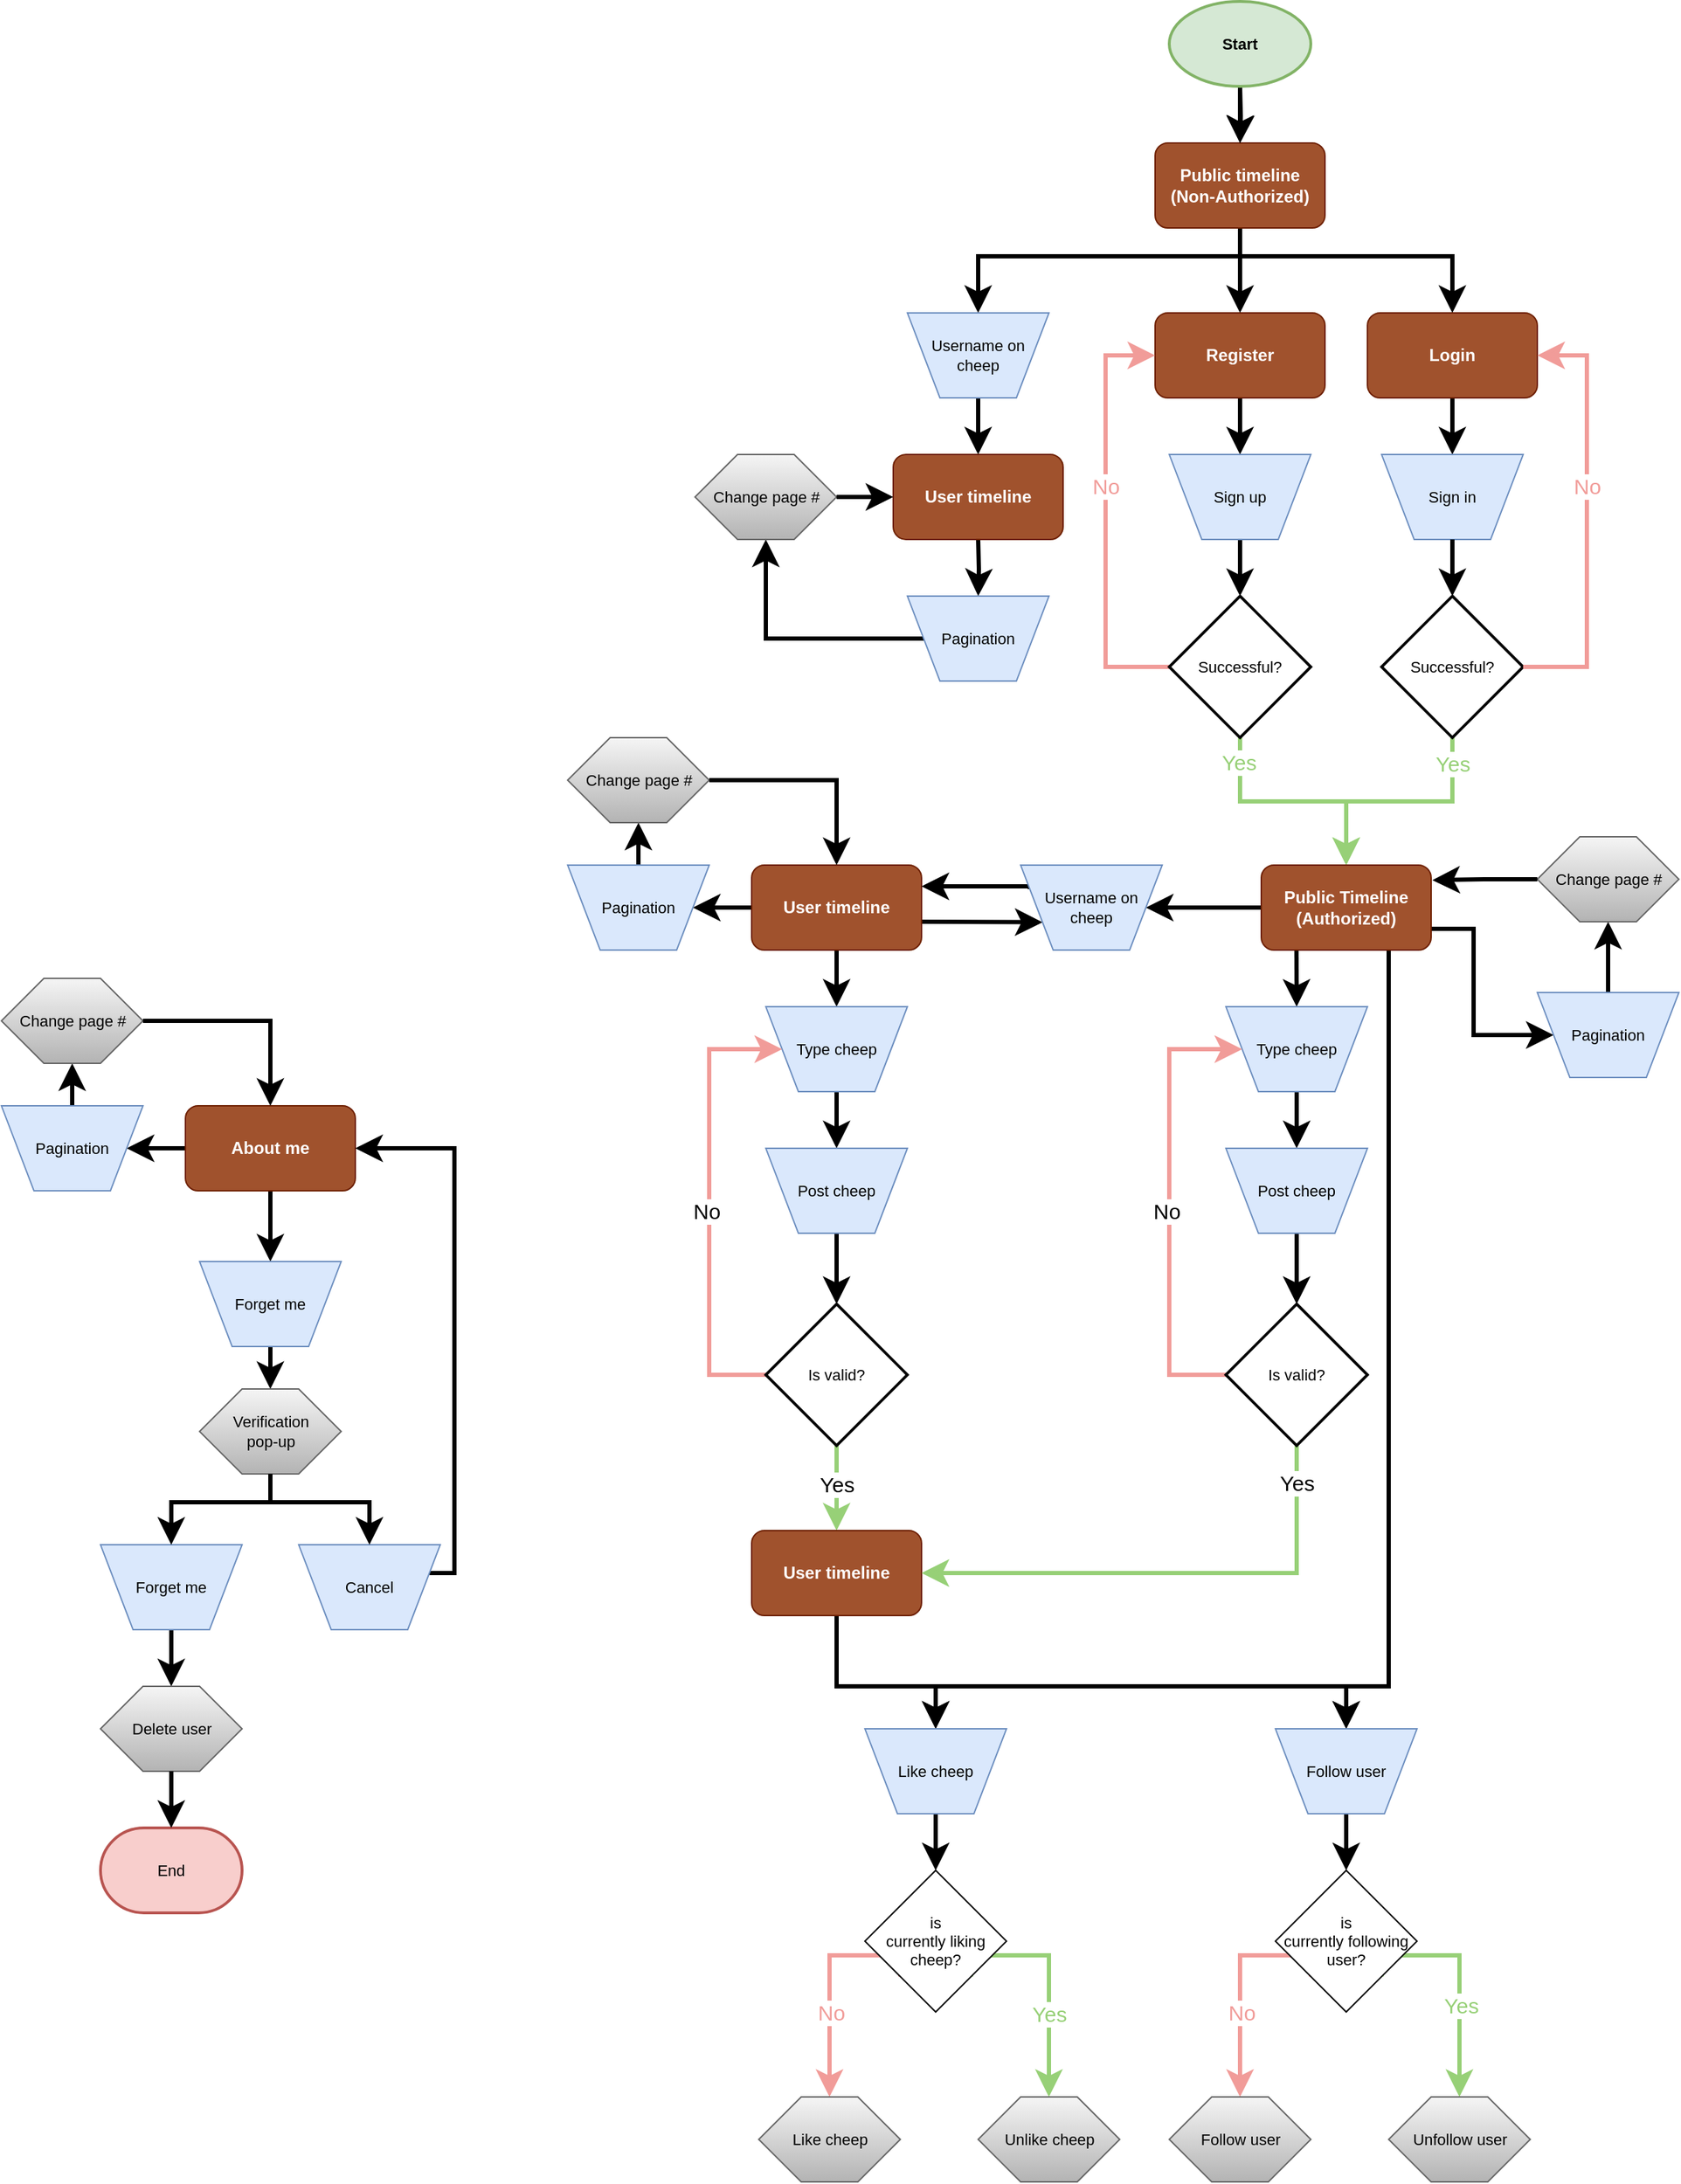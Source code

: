 <mxfile version="22.1.11" type="github">
  <diagram name="Page-1" id="5ajnSnswu7xf0T0-dUDN">
    <mxGraphModel dx="2683" dy="1116" grid="1" gridSize="10" guides="1" tooltips="1" connect="1" arrows="1" fold="1" page="1" pageScale="1" pageWidth="850" pageHeight="1100" math="0" shadow="0">
      <root>
        <mxCell id="0" />
        <mxCell id="1" parent="0" />
        <mxCell id="wftP61qZdHQYxLfFjX4l-8" style="edgeStyle=orthogonalEdgeStyle;rounded=0;orthogonalLoop=1;jettySize=auto;html=1;entryX=0.5;entryY=0;entryDx=0;entryDy=0;endSize=10;strokeWidth=3;" edge="1" parent="1" source="wftP61qZdHQYxLfFjX4l-4" target="wftP61qZdHQYxLfFjX4l-6">
          <mxGeometry relative="1" as="geometry" />
        </mxCell>
        <mxCell id="wftP61qZdHQYxLfFjX4l-9" style="edgeStyle=orthogonalEdgeStyle;rounded=0;orthogonalLoop=1;jettySize=auto;html=1;entryX=0.5;entryY=0;entryDx=0;entryDy=0;endSize=10;strokeWidth=3;" edge="1" parent="1" target="wftP61qZdHQYxLfFjX4l-7">
          <mxGeometry relative="1" as="geometry">
            <mxPoint x="425" y="160" as="sourcePoint" />
            <Array as="points">
              <mxPoint x="425" y="180" />
              <mxPoint x="575" y="180" />
            </Array>
          </mxGeometry>
        </mxCell>
        <mxCell id="wftP61qZdHQYxLfFjX4l-18" style="edgeStyle=orthogonalEdgeStyle;shape=connector;rounded=0;orthogonalLoop=1;jettySize=auto;html=1;labelBackgroundColor=default;strokeColor=default;strokeWidth=3;align=center;verticalAlign=middle;fontFamily=Helvetica;fontSize=11;fontColor=default;endArrow=classic;endSize=10;entryX=0.5;entryY=0;entryDx=0;entryDy=0;" edge="1" parent="1" source="wftP61qZdHQYxLfFjX4l-4" target="wftP61qZdHQYxLfFjX4l-17">
          <mxGeometry relative="1" as="geometry">
            <mxPoint x="290" y="220" as="targetPoint" />
            <Array as="points">
              <mxPoint x="425" y="180" />
              <mxPoint x="240" y="180" />
            </Array>
          </mxGeometry>
        </mxCell>
        <mxCell id="wftP61qZdHQYxLfFjX4l-4" value="&lt;b&gt;Public timeline&lt;br&gt;(Non-Authorized)&lt;/b&gt;" style="rounded=1;whiteSpace=wrap;html=1;fillColor=#a0522d;strokeColor=#6D1F00;fontColor=#ffffff;" vertex="1" parent="1">
          <mxGeometry x="365" y="100" width="120" height="60" as="geometry" />
        </mxCell>
        <mxCell id="wftP61qZdHQYxLfFjX4l-13" style="edgeStyle=orthogonalEdgeStyle;shape=connector;rounded=0;orthogonalLoop=1;jettySize=auto;html=1;labelBackgroundColor=default;strokeColor=default;strokeWidth=3;align=center;verticalAlign=middle;fontFamily=Helvetica;fontSize=11;fontColor=default;endArrow=classic;endSize=10;" edge="1" parent="1" source="wftP61qZdHQYxLfFjX4l-6" target="wftP61qZdHQYxLfFjX4l-11">
          <mxGeometry relative="1" as="geometry" />
        </mxCell>
        <mxCell id="wftP61qZdHQYxLfFjX4l-6" value="&lt;b&gt;Register&lt;/b&gt;" style="rounded=1;whiteSpace=wrap;html=1;fillColor=#a0522d;fontColor=#ffffff;strokeColor=#6D1F00;" vertex="1" parent="1">
          <mxGeometry x="365" y="220" width="120" height="60" as="geometry" />
        </mxCell>
        <mxCell id="wftP61qZdHQYxLfFjX4l-14" style="edgeStyle=orthogonalEdgeStyle;shape=connector;rounded=0;orthogonalLoop=1;jettySize=auto;html=1;entryX=0.5;entryY=0;entryDx=0;entryDy=0;labelBackgroundColor=default;strokeColor=default;strokeWidth=3;align=center;verticalAlign=middle;fontFamily=Helvetica;fontSize=11;fontColor=default;endArrow=classic;endSize=10;" edge="1" parent="1" source="wftP61qZdHQYxLfFjX4l-7" target="wftP61qZdHQYxLfFjX4l-12">
          <mxGeometry relative="1" as="geometry" />
        </mxCell>
        <mxCell id="wftP61qZdHQYxLfFjX4l-7" value="&lt;b&gt;Login&lt;/b&gt;" style="rounded=1;whiteSpace=wrap;html=1;fillColor=#a0522d;fontColor=#ffffff;strokeColor=#6D1F00;" vertex="1" parent="1">
          <mxGeometry x="515" y="220" width="120" height="60" as="geometry" />
        </mxCell>
        <mxCell id="wftP61qZdHQYxLfFjX4l-10" style="edgeStyle=orthogonalEdgeStyle;shape=connector;rounded=0;orthogonalLoop=1;jettySize=auto;html=1;entryX=0.5;entryY=0;entryDx=0;entryDy=0;labelBackgroundColor=default;strokeColor=default;strokeWidth=3;align=center;verticalAlign=middle;fontFamily=Helvetica;fontSize=11;fontColor=default;endArrow=classic;endSize=10;exitX=0.5;exitY=1;exitDx=0;exitDy=0;exitPerimeter=0;" edge="1" parent="1" target="wftP61qZdHQYxLfFjX4l-4">
          <mxGeometry relative="1" as="geometry">
            <mxPoint x="425" y="60" as="sourcePoint" />
          </mxGeometry>
        </mxCell>
        <mxCell id="wftP61qZdHQYxLfFjX4l-39" style="edgeStyle=orthogonalEdgeStyle;shape=connector;rounded=0;orthogonalLoop=1;jettySize=auto;html=1;labelBackgroundColor=default;strokeColor=default;strokeWidth=3;align=center;verticalAlign=middle;fontFamily=Helvetica;fontSize=11;fontColor=default;endArrow=classic;endSize=10;" edge="1" parent="1" source="wftP61qZdHQYxLfFjX4l-11" target="wftP61qZdHQYxLfFjX4l-33">
          <mxGeometry relative="1" as="geometry" />
        </mxCell>
        <mxCell id="wftP61qZdHQYxLfFjX4l-11" value="Sign up" style="verticalLabelPosition=middle;verticalAlign=middle;html=1;shape=trapezoid;perimeter=trapezoidPerimeter;whiteSpace=wrap;size=0.23;arcSize=10;flipV=1;labelPosition=center;align=center;fontFamily=Helvetica;fontSize=11;fillColor=#dae8fc;strokeColor=#6c8ebf;" vertex="1" parent="1">
          <mxGeometry x="375" y="320" width="100" height="60" as="geometry" />
        </mxCell>
        <mxCell id="wftP61qZdHQYxLfFjX4l-12" value="Sign in" style="verticalLabelPosition=middle;verticalAlign=middle;html=1;shape=trapezoid;perimeter=trapezoidPerimeter;whiteSpace=wrap;size=0.23;arcSize=10;flipV=1;labelPosition=center;align=center;fontFamily=Helvetica;fontSize=11;fillColor=#dae8fc;strokeColor=#6c8ebf;" vertex="1" parent="1">
          <mxGeometry x="525" y="320" width="100" height="60" as="geometry" />
        </mxCell>
        <mxCell id="wftP61qZdHQYxLfFjX4l-16" value="" style="edgeStyle=orthogonalEdgeStyle;shape=connector;rounded=0;orthogonalLoop=1;jettySize=auto;html=1;labelBackgroundColor=default;strokeColor=default;strokeWidth=3;align=center;verticalAlign=middle;fontFamily=Helvetica;fontSize=11;fontColor=default;endArrow=classic;endSize=10;exitX=0.5;exitY=1;exitDx=0;exitDy=0;exitPerimeter=0;" edge="1" parent="1" source="wftP61qZdHQYxLfFjX4l-15" target="wftP61qZdHQYxLfFjX4l-4">
          <mxGeometry relative="1" as="geometry" />
        </mxCell>
        <mxCell id="wftP61qZdHQYxLfFjX4l-15" value="&lt;b&gt;Start&lt;/b&gt;" style="strokeWidth=2;html=1;shape=mxgraph.flowchart.start_1;whiteSpace=wrap;fontFamily=Helvetica;fontSize=11;fillColor=#d5e8d4;strokeColor=#82b366;" vertex="1" parent="1">
          <mxGeometry x="375" width="100" height="60" as="geometry" />
        </mxCell>
        <mxCell id="wftP61qZdHQYxLfFjX4l-21" style="edgeStyle=orthogonalEdgeStyle;shape=connector;rounded=0;orthogonalLoop=1;jettySize=auto;html=1;entryX=0.5;entryY=0;entryDx=0;entryDy=0;labelBackgroundColor=default;strokeColor=default;strokeWidth=3;align=center;verticalAlign=middle;fontFamily=Helvetica;fontSize=11;fontColor=default;endArrow=classic;endSize=10;" edge="1" parent="1" source="wftP61qZdHQYxLfFjX4l-17">
          <mxGeometry relative="1" as="geometry">
            <mxPoint x="240" y="320" as="targetPoint" />
          </mxGeometry>
        </mxCell>
        <mxCell id="wftP61qZdHQYxLfFjX4l-17" value="Username on cheep" style="verticalLabelPosition=middle;verticalAlign=middle;html=1;shape=trapezoid;perimeter=trapezoidPerimeter;whiteSpace=wrap;size=0.23;arcSize=10;flipV=1;labelPosition=center;align=center;fontFamily=Helvetica;fontSize=11;fillColor=#dae8fc;strokeColor=#6c8ebf;" vertex="1" parent="1">
          <mxGeometry x="190" y="220" width="100" height="60" as="geometry" />
        </mxCell>
        <mxCell id="wftP61qZdHQYxLfFjX4l-24" style="edgeStyle=orthogonalEdgeStyle;shape=connector;rounded=0;orthogonalLoop=1;jettySize=auto;html=1;entryX=0.5;entryY=0;entryDx=0;entryDy=0;labelBackgroundColor=default;strokeColor=default;strokeWidth=3;align=center;verticalAlign=middle;fontFamily=Helvetica;fontSize=11;fontColor=default;endArrow=classic;endSize=10;" edge="1" parent="1" target="wftP61qZdHQYxLfFjX4l-23">
          <mxGeometry relative="1" as="geometry">
            <mxPoint x="240" y="380" as="sourcePoint" />
          </mxGeometry>
        </mxCell>
        <mxCell id="wftP61qZdHQYxLfFjX4l-20" value="&lt;b&gt;&lt;font style=&quot;font-size: 12px;&quot;&gt;User timeline&lt;/font&gt;&lt;/b&gt;" style="rounded=1;whiteSpace=wrap;html=1;fontFamily=Helvetica;fontSize=11;fontColor=#ffffff;fillColor=#a0522d;strokeColor=#6D1F00;" vertex="1" parent="1">
          <mxGeometry x="180" y="320" width="120" height="60" as="geometry" />
        </mxCell>
        <mxCell id="wftP61qZdHQYxLfFjX4l-29" style="edgeStyle=orthogonalEdgeStyle;shape=connector;rounded=0;orthogonalLoop=1;jettySize=auto;html=1;entryX=0.5;entryY=1;entryDx=0;entryDy=0;labelBackgroundColor=default;strokeColor=default;strokeWidth=3;align=center;verticalAlign=middle;fontFamily=Helvetica;fontSize=11;fontColor=default;endArrow=classic;endSize=10;" edge="1" parent="1" source="wftP61qZdHQYxLfFjX4l-23" target="wftP61qZdHQYxLfFjX4l-26">
          <mxGeometry relative="1" as="geometry" />
        </mxCell>
        <mxCell id="wftP61qZdHQYxLfFjX4l-23" value="Pagination" style="verticalLabelPosition=middle;verticalAlign=middle;html=1;shape=trapezoid;perimeter=trapezoidPerimeter;whiteSpace=wrap;size=0.23;arcSize=10;flipV=1;labelPosition=center;align=center;fontFamily=Helvetica;fontSize=11;fillColor=#dae8fc;strokeColor=#6c8ebf;" vertex="1" parent="1">
          <mxGeometry x="190" y="420" width="100" height="60" as="geometry" />
        </mxCell>
        <mxCell id="wftP61qZdHQYxLfFjX4l-30" value="" style="group" vertex="1" connectable="0" parent="1">
          <mxGeometry x="40" y="320" width="100" height="60" as="geometry" />
        </mxCell>
        <mxCell id="wftP61qZdHQYxLfFjX4l-26" value="" style="verticalLabelPosition=bottom;verticalAlign=top;html=1;shape=hexagon;perimeter=hexagonPerimeter2;arcSize=6;size=0.3;fontFamily=Helvetica;fontSize=11;fillColor=#f5f5f5;gradientColor=#b3b3b3;strokeColor=#666666;container=1;" vertex="1" parent="wftP61qZdHQYxLfFjX4l-30">
          <mxGeometry width="100" height="60" as="geometry">
            <mxRectangle width="50" height="40" as="alternateBounds" />
          </mxGeometry>
        </mxCell>
        <mxCell id="wftP61qZdHQYxLfFjX4l-28" value="Change page #" style="text;html=1;align=center;verticalAlign=middle;resizable=0;points=[];autosize=1;strokeColor=none;fillColor=none;fontSize=11;fontFamily=Helvetica;fontColor=default;" vertex="1" parent="wftP61qZdHQYxLfFjX4l-30">
          <mxGeometry y="15" width="100" height="30" as="geometry" />
        </mxCell>
        <mxCell id="wftP61qZdHQYxLfFjX4l-31" style="edgeStyle=orthogonalEdgeStyle;shape=connector;rounded=0;orthogonalLoop=1;jettySize=auto;html=1;entryX=0;entryY=0.5;entryDx=0;entryDy=0;labelBackgroundColor=default;strokeColor=default;strokeWidth=3;align=center;verticalAlign=middle;fontFamily=Helvetica;fontSize=11;fontColor=default;endArrow=classic;endSize=10;" edge="1" parent="1" source="wftP61qZdHQYxLfFjX4l-28">
          <mxGeometry relative="1" as="geometry">
            <mxPoint x="180" y="350" as="targetPoint" />
          </mxGeometry>
        </mxCell>
        <mxCell id="wftP61qZdHQYxLfFjX4l-35" style="edgeStyle=orthogonalEdgeStyle;shape=connector;rounded=0;orthogonalLoop=1;jettySize=auto;html=1;entryX=0;entryY=0.5;entryDx=0;entryDy=0;labelBackgroundColor=default;strokeColor=#F19C99;strokeWidth=3;align=center;verticalAlign=middle;fontFamily=Helvetica;fontSize=11;fontColor=default;endArrow=classic;endSize=10;fillColor=#fad9d5;endFill=1;exitX=0;exitY=0.5;exitDx=0;exitDy=0;exitPerimeter=0;" edge="1" parent="1" source="wftP61qZdHQYxLfFjX4l-33" target="wftP61qZdHQYxLfFjX4l-6">
          <mxGeometry relative="1" as="geometry">
            <Array as="points">
              <mxPoint x="330" y="470" />
              <mxPoint x="330" y="250" />
            </Array>
          </mxGeometry>
        </mxCell>
        <mxCell id="wftP61qZdHQYxLfFjX4l-36" value="&lt;font color=&quot;#f19c99&quot; style=&quot;font-size: 15px;&quot;&gt;No&lt;/font&gt;" style="edgeLabel;html=1;align=center;verticalAlign=middle;resizable=0;points=[];fontSize=11;fontFamily=Helvetica;fontColor=default;" vertex="1" connectable="0" parent="wftP61qZdHQYxLfFjX4l-35">
          <mxGeometry x="0.227" y="-3" relative="1" as="geometry">
            <mxPoint x="-3" y="11" as="offset" />
          </mxGeometry>
        </mxCell>
        <mxCell id="wftP61qZdHQYxLfFjX4l-42" style="edgeStyle=orthogonalEdgeStyle;shape=connector;rounded=0;orthogonalLoop=1;jettySize=auto;html=1;entryX=0.5;entryY=0;entryDx=0;entryDy=0;labelBackgroundColor=default;strokeColor=#97D077;strokeWidth=3;align=center;verticalAlign=middle;fontFamily=Helvetica;fontSize=11;fontColor=default;endArrow=classic;endSize=10;fillColor=#cdeb8b;" edge="1" parent="1" source="wftP61qZdHQYxLfFjX4l-33" target="wftP61qZdHQYxLfFjX4l-41">
          <mxGeometry relative="1" as="geometry" />
        </mxCell>
        <mxCell id="wftP61qZdHQYxLfFjX4l-46" value="&lt;font color=&quot;#97d077&quot; style=&quot;font-size: 15px;&quot;&gt;Yes&lt;/font&gt;" style="edgeLabel;html=1;align=center;verticalAlign=middle;resizable=0;points=[];fontSize=11;fontFamily=Helvetica;fontColor=default;" vertex="1" connectable="0" parent="wftP61qZdHQYxLfFjX4l-42">
          <mxGeometry x="-0.792" y="-1" relative="1" as="geometry">
            <mxPoint as="offset" />
          </mxGeometry>
        </mxCell>
        <mxCell id="wftP61qZdHQYxLfFjX4l-33" value="Successful?" style="strokeWidth=2;html=1;shape=mxgraph.flowchart.decision;whiteSpace=wrap;fontFamily=Helvetica;fontSize=11;fontColor=default;" vertex="1" parent="1">
          <mxGeometry x="375" y="420" width="100" height="100" as="geometry" />
        </mxCell>
        <mxCell id="wftP61qZdHQYxLfFjX4l-43" style="edgeStyle=orthogonalEdgeStyle;shape=connector;rounded=0;orthogonalLoop=1;jettySize=auto;html=1;labelBackgroundColor=default;strokeColor=#97D077;strokeWidth=3;align=center;verticalAlign=middle;fontFamily=Helvetica;fontSize=11;fontColor=default;endArrow=classic;endSize=10;fillColor=#cdeb8b;" edge="1" parent="1" source="wftP61qZdHQYxLfFjX4l-34" target="wftP61qZdHQYxLfFjX4l-41">
          <mxGeometry relative="1" as="geometry" />
        </mxCell>
        <mxCell id="wftP61qZdHQYxLfFjX4l-45" value="&lt;font color=&quot;#97d077&quot; style=&quot;font-size: 15px;&quot;&gt;Yes&lt;/font&gt;" style="edgeLabel;html=1;align=center;verticalAlign=middle;resizable=0;points=[];fontSize=11;fontFamily=Helvetica;fontColor=default;" vertex="1" connectable="0" parent="wftP61qZdHQYxLfFjX4l-43">
          <mxGeometry x="-0.779" y="2" relative="1" as="geometry">
            <mxPoint x="-2" as="offset" />
          </mxGeometry>
        </mxCell>
        <mxCell id="wftP61qZdHQYxLfFjX4l-34" value="Successful?" style="strokeWidth=2;html=1;shape=mxgraph.flowchart.decision;whiteSpace=wrap;fontFamily=Helvetica;fontSize=11;fontColor=default;" vertex="1" parent="1">
          <mxGeometry x="525" y="420" width="100" height="100" as="geometry" />
        </mxCell>
        <mxCell id="wftP61qZdHQYxLfFjX4l-37" style="edgeStyle=orthogonalEdgeStyle;shape=connector;rounded=0;orthogonalLoop=1;jettySize=auto;html=1;labelBackgroundColor=default;strokeColor=#F19C99;strokeWidth=3;align=center;verticalAlign=middle;fontFamily=Helvetica;fontSize=11;fontColor=default;endArrow=classic;endSize=10;fillColor=#fad9d5;endFill=1;exitX=1;exitY=0.5;exitDx=0;exitDy=0;exitPerimeter=0;entryX=1;entryY=0.5;entryDx=0;entryDy=0;" edge="1" parent="1" source="wftP61qZdHQYxLfFjX4l-34" target="wftP61qZdHQYxLfFjX4l-7">
          <mxGeometry relative="1" as="geometry">
            <mxPoint x="694.96" y="440" as="sourcePoint" />
            <mxPoint x="650" y="220" as="targetPoint" />
            <Array as="points">
              <mxPoint x="670" y="470" />
              <mxPoint x="670" y="250" />
            </Array>
          </mxGeometry>
        </mxCell>
        <mxCell id="wftP61qZdHQYxLfFjX4l-38" value="&lt;font color=&quot;#f19c99&quot; style=&quot;font-size: 15px;&quot;&gt;No&lt;/font&gt;" style="edgeLabel;html=1;align=center;verticalAlign=middle;resizable=0;points=[];fontSize=11;fontFamily=Helvetica;fontColor=default;" vertex="1" connectable="0" parent="wftP61qZdHQYxLfFjX4l-37">
          <mxGeometry x="0.227" y="-3" relative="1" as="geometry">
            <mxPoint x="-3" y="11" as="offset" />
          </mxGeometry>
        </mxCell>
        <mxCell id="wftP61qZdHQYxLfFjX4l-40" style="edgeStyle=orthogonalEdgeStyle;shape=connector;rounded=0;orthogonalLoop=1;jettySize=auto;html=1;entryX=0.5;entryY=0;entryDx=0;entryDy=0;entryPerimeter=0;labelBackgroundColor=default;strokeColor=default;strokeWidth=3;align=center;verticalAlign=middle;fontFamily=Helvetica;fontSize=11;fontColor=default;endArrow=classic;endSize=10;" edge="1" parent="1" source="wftP61qZdHQYxLfFjX4l-12" target="wftP61qZdHQYxLfFjX4l-34">
          <mxGeometry relative="1" as="geometry" />
        </mxCell>
        <mxCell id="wftP61qZdHQYxLfFjX4l-50" style="edgeStyle=orthogonalEdgeStyle;shape=connector;rounded=0;orthogonalLoop=1;jettySize=auto;html=1;entryX=1;entryY=0.5;entryDx=0;entryDy=0;labelBackgroundColor=default;strokeColor=default;strokeWidth=3;align=center;verticalAlign=middle;fontFamily=Helvetica;fontSize=11;fontColor=default;endArrow=classic;endSize=10;" edge="1" parent="1" source="wftP61qZdHQYxLfFjX4l-41" target="wftP61qZdHQYxLfFjX4l-49">
          <mxGeometry relative="1" as="geometry" />
        </mxCell>
        <mxCell id="wftP61qZdHQYxLfFjX4l-95" style="edgeStyle=orthogonalEdgeStyle;shape=connector;rounded=0;orthogonalLoop=1;jettySize=auto;html=1;entryX=0.5;entryY=0;entryDx=0;entryDy=0;labelBackgroundColor=default;strokeColor=default;strokeWidth=3;align=center;verticalAlign=middle;fontFamily=Helvetica;fontSize=11;fontColor=default;endArrow=classic;endSize=10;exitX=0.207;exitY=1.004;exitDx=0;exitDy=0;exitPerimeter=0;" edge="1" parent="1" source="wftP61qZdHQYxLfFjX4l-41" target="wftP61qZdHQYxLfFjX4l-88">
          <mxGeometry relative="1" as="geometry" />
        </mxCell>
        <mxCell id="wftP61qZdHQYxLfFjX4l-103" style="edgeStyle=orthogonalEdgeStyle;shape=connector;rounded=0;orthogonalLoop=1;jettySize=auto;html=1;entryX=0;entryY=0.5;entryDx=0;entryDy=0;labelBackgroundColor=default;strokeColor=default;strokeWidth=3;align=center;verticalAlign=middle;fontFamily=Helvetica;fontSize=11;fontColor=default;endArrow=classic;endSize=10;exitX=1;exitY=0.75;exitDx=0;exitDy=0;" edge="1" parent="1" source="wftP61qZdHQYxLfFjX4l-41" target="wftP61qZdHQYxLfFjX4l-99">
          <mxGeometry relative="1" as="geometry">
            <Array as="points">
              <mxPoint x="590" y="655" />
              <mxPoint x="590" y="730" />
            </Array>
          </mxGeometry>
        </mxCell>
        <mxCell id="wftP61qZdHQYxLfFjX4l-108" style="edgeStyle=orthogonalEdgeStyle;shape=connector;rounded=0;orthogonalLoop=1;jettySize=auto;html=1;exitX=0.75;exitY=1;exitDx=0;exitDy=0;entryX=0.5;entryY=0;entryDx=0;entryDy=0;labelBackgroundColor=default;strokeColor=default;strokeWidth=3;align=center;verticalAlign=middle;fontFamily=Helvetica;fontSize=11;fontColor=default;endArrow=classic;endSize=10;" edge="1" parent="1" source="wftP61qZdHQYxLfFjX4l-41" target="wftP61qZdHQYxLfFjX4l-106">
          <mxGeometry relative="1" as="geometry">
            <Array as="points">
              <mxPoint x="530" y="1190" />
              <mxPoint x="500" y="1190" />
            </Array>
          </mxGeometry>
        </mxCell>
        <mxCell id="wftP61qZdHQYxLfFjX4l-109" style="edgeStyle=orthogonalEdgeStyle;shape=connector;rounded=0;orthogonalLoop=1;jettySize=auto;html=1;exitX=0.75;exitY=1;exitDx=0;exitDy=0;entryX=0.5;entryY=0;entryDx=0;entryDy=0;labelBackgroundColor=default;strokeColor=default;strokeWidth=3;align=center;verticalAlign=middle;fontFamily=Helvetica;fontSize=11;fontColor=default;endArrow=classic;endSize=10;" edge="1" parent="1" source="wftP61qZdHQYxLfFjX4l-41" target="wftP61qZdHQYxLfFjX4l-107">
          <mxGeometry relative="1" as="geometry">
            <Array as="points">
              <mxPoint x="530" y="1190" />
              <mxPoint x="210" y="1190" />
            </Array>
          </mxGeometry>
        </mxCell>
        <mxCell id="wftP61qZdHQYxLfFjX4l-41" value="&lt;b&gt;Public Timeline&lt;br&gt;(Authorized)&lt;br&gt;&lt;/b&gt;" style="rounded=1;whiteSpace=wrap;html=1;fillColor=#a0522d;fontColor=#ffffff;strokeColor=#6D1F00;" vertex="1" parent="1">
          <mxGeometry x="440" y="610" width="120" height="60" as="geometry" />
        </mxCell>
        <mxCell id="wftP61qZdHQYxLfFjX4l-77" style="edgeStyle=orthogonalEdgeStyle;shape=connector;rounded=0;orthogonalLoop=1;jettySize=auto;html=1;labelBackgroundColor=default;strokeColor=default;strokeWidth=3;align=center;verticalAlign=middle;fontFamily=Helvetica;fontSize=11;fontColor=default;endArrow=classic;endSize=10;" edge="1" parent="1" source="wftP61qZdHQYxLfFjX4l-48" target="wftP61qZdHQYxLfFjX4l-76">
          <mxGeometry relative="1" as="geometry" />
        </mxCell>
        <mxCell id="wftP61qZdHQYxLfFjX4l-83" style="edgeStyle=orthogonalEdgeStyle;shape=connector;rounded=0;orthogonalLoop=1;jettySize=auto;html=1;entryX=0.5;entryY=0;entryDx=0;entryDy=0;labelBackgroundColor=default;strokeColor=default;strokeWidth=3;align=center;verticalAlign=middle;fontFamily=Helvetica;fontSize=11;fontColor=default;endArrow=classic;endSize=10;" edge="1" parent="1" source="wftP61qZdHQYxLfFjX4l-48" target="wftP61qZdHQYxLfFjX4l-60">
          <mxGeometry relative="1" as="geometry" />
        </mxCell>
        <mxCell id="wftP61qZdHQYxLfFjX4l-86" style="edgeStyle=orthogonalEdgeStyle;shape=connector;rounded=0;orthogonalLoop=1;jettySize=auto;html=1;entryX=0;entryY=0.75;entryDx=0;entryDy=0;labelBackgroundColor=default;strokeColor=default;strokeWidth=3;align=center;verticalAlign=middle;fontFamily=Helvetica;fontSize=11;fontColor=default;endArrow=classic;endSize=10;exitX=0.989;exitY=0.649;exitDx=0;exitDy=0;exitPerimeter=0;" edge="1" parent="1" source="wftP61qZdHQYxLfFjX4l-48" target="wftP61qZdHQYxLfFjX4l-49">
          <mxGeometry relative="1" as="geometry">
            <Array as="points">
              <mxPoint x="199" y="650" />
              <mxPoint x="200" y="650" />
            </Array>
          </mxGeometry>
        </mxCell>
        <mxCell id="wftP61qZdHQYxLfFjX4l-48" value="&lt;b&gt;&lt;font style=&quot;font-size: 12px;&quot;&gt;User timeline&lt;/font&gt;&lt;/b&gt;" style="rounded=1;whiteSpace=wrap;html=1;fontFamily=Helvetica;fontSize=11;fontColor=#ffffff;fillColor=#a0522d;strokeColor=#6D1F00;" vertex="1" parent="1">
          <mxGeometry x="80" y="610" width="120" height="60" as="geometry" />
        </mxCell>
        <mxCell id="wftP61qZdHQYxLfFjX4l-85" style="edgeStyle=orthogonalEdgeStyle;shape=connector;rounded=0;orthogonalLoop=1;jettySize=auto;html=1;entryX=1;entryY=0.25;entryDx=0;entryDy=0;labelBackgroundColor=default;strokeColor=default;strokeWidth=3;align=center;verticalAlign=middle;fontFamily=Helvetica;fontSize=11;fontColor=default;endArrow=classic;endSize=10;exitX=0;exitY=0.25;exitDx=0;exitDy=0;" edge="1" parent="1" source="wftP61qZdHQYxLfFjX4l-49" target="wftP61qZdHQYxLfFjX4l-48">
          <mxGeometry relative="1" as="geometry">
            <Array as="points">
              <mxPoint x="277" y="625" />
            </Array>
          </mxGeometry>
        </mxCell>
        <mxCell id="wftP61qZdHQYxLfFjX4l-49" value="Username on cheep" style="verticalLabelPosition=middle;verticalAlign=middle;html=1;shape=trapezoid;perimeter=trapezoidPerimeter;whiteSpace=wrap;size=0.23;arcSize=10;flipV=1;labelPosition=center;align=center;fontFamily=Helvetica;fontSize=11;fillColor=#dae8fc;strokeColor=#6c8ebf;" vertex="1" parent="1">
          <mxGeometry x="270" y="610" width="100" height="60" as="geometry" />
        </mxCell>
        <mxCell id="wftP61qZdHQYxLfFjX4l-64" style="edgeStyle=orthogonalEdgeStyle;shape=connector;rounded=0;orthogonalLoop=1;jettySize=auto;html=1;entryX=0.5;entryY=0;entryDx=0;entryDy=0;labelBackgroundColor=default;strokeColor=default;strokeWidth=3;align=center;verticalAlign=middle;fontFamily=Helvetica;fontSize=11;fontColor=default;endArrow=classic;endSize=10;" edge="1" parent="1" source="wftP61qZdHQYxLfFjX4l-60" target="wftP61qZdHQYxLfFjX4l-63">
          <mxGeometry relative="1" as="geometry" />
        </mxCell>
        <mxCell id="wftP61qZdHQYxLfFjX4l-60" value="Type cheep" style="verticalLabelPosition=middle;verticalAlign=middle;html=1;shape=trapezoid;perimeter=trapezoidPerimeter;whiteSpace=wrap;size=0.23;arcSize=10;flipV=1;labelPosition=center;align=center;fontFamily=Helvetica;fontSize=11;fillColor=#dae8fc;strokeColor=#6c8ebf;" vertex="1" parent="1">
          <mxGeometry x="90" y="710" width="100" height="60" as="geometry" />
        </mxCell>
        <mxCell id="wftP61qZdHQYxLfFjX4l-69" style="edgeStyle=orthogonalEdgeStyle;shape=connector;rounded=0;orthogonalLoop=1;jettySize=auto;html=1;labelBackgroundColor=default;strokeColor=default;strokeWidth=3;align=center;verticalAlign=middle;fontFamily=Helvetica;fontSize=11;fontColor=default;endArrow=classic;endSize=10;" edge="1" parent="1" source="wftP61qZdHQYxLfFjX4l-63" target="wftP61qZdHQYxLfFjX4l-65">
          <mxGeometry relative="1" as="geometry" />
        </mxCell>
        <mxCell id="wftP61qZdHQYxLfFjX4l-63" value="Post cheep" style="verticalLabelPosition=middle;verticalAlign=middle;html=1;shape=trapezoid;perimeter=trapezoidPerimeter;whiteSpace=wrap;size=0.23;arcSize=10;flipV=1;labelPosition=center;align=center;fontFamily=Helvetica;fontSize=11;fillColor=#dae8fc;strokeColor=#6c8ebf;" vertex="1" parent="1">
          <mxGeometry x="90" y="810" width="100" height="60" as="geometry" />
        </mxCell>
        <mxCell id="wftP61qZdHQYxLfFjX4l-70" style="edgeStyle=orthogonalEdgeStyle;shape=connector;rounded=0;orthogonalLoop=1;jettySize=auto;html=1;entryX=0;entryY=0.5;entryDx=0;entryDy=0;labelBackgroundColor=default;strokeColor=#F19C99;strokeWidth=3;align=center;verticalAlign=middle;fontFamily=Helvetica;fontSize=11;fontColor=default;endArrow=classic;endSize=10;exitX=0;exitY=0.5;exitDx=0;exitDy=0;exitPerimeter=0;" edge="1" parent="1" source="wftP61qZdHQYxLfFjX4l-65" target="wftP61qZdHQYxLfFjX4l-60">
          <mxGeometry relative="1" as="geometry">
            <Array as="points">
              <mxPoint x="50" y="970" />
              <mxPoint x="50" y="740" />
            </Array>
          </mxGeometry>
        </mxCell>
        <mxCell id="wftP61qZdHQYxLfFjX4l-71" value="&lt;font style=&quot;font-size: 15px;&quot;&gt;No&lt;/font&gt;" style="edgeLabel;html=1;align=center;verticalAlign=middle;resizable=0;points=[];fontSize=11;fontFamily=Helvetica;fontColor=default;" vertex="1" connectable="0" parent="wftP61qZdHQYxLfFjX4l-70">
          <mxGeometry x="-0.028" y="2" relative="1" as="geometry">
            <mxPoint as="offset" />
          </mxGeometry>
        </mxCell>
        <mxCell id="wftP61qZdHQYxLfFjX4l-73" style="edgeStyle=orthogonalEdgeStyle;shape=connector;rounded=0;orthogonalLoop=1;jettySize=auto;html=1;entryX=0.5;entryY=0;entryDx=0;entryDy=0;labelBackgroundColor=default;strokeColor=#97D077;strokeWidth=3;align=center;verticalAlign=middle;fontFamily=Helvetica;fontSize=11;fontColor=default;endArrow=classic;endSize=10;" edge="1" parent="1" source="wftP61qZdHQYxLfFjX4l-65" target="wftP61qZdHQYxLfFjX4l-72">
          <mxGeometry relative="1" as="geometry" />
        </mxCell>
        <mxCell id="wftP61qZdHQYxLfFjX4l-74" value="&lt;font style=&quot;font-size: 15px;&quot;&gt;Yes&lt;/font&gt;" style="edgeLabel;html=1;align=center;verticalAlign=middle;resizable=0;points=[];fontSize=11;fontFamily=Helvetica;fontColor=default;" vertex="1" connectable="0" parent="wftP61qZdHQYxLfFjX4l-73">
          <mxGeometry x="-0.413" y="-1" relative="1" as="geometry">
            <mxPoint x="1" y="9" as="offset" />
          </mxGeometry>
        </mxCell>
        <mxCell id="wftP61qZdHQYxLfFjX4l-65" value="Is valid?" style="strokeWidth=2;html=1;shape=mxgraph.flowchart.decision;whiteSpace=wrap;fontFamily=Helvetica;fontSize=11;fontColor=default;" vertex="1" parent="1">
          <mxGeometry x="90" y="920" width="100" height="100" as="geometry" />
        </mxCell>
        <mxCell id="wftP61qZdHQYxLfFjX4l-110" style="edgeStyle=orthogonalEdgeStyle;shape=connector;rounded=0;orthogonalLoop=1;jettySize=auto;html=1;entryX=0.5;entryY=0;entryDx=0;entryDy=0;labelBackgroundColor=default;strokeColor=default;strokeWidth=3;align=center;verticalAlign=middle;fontFamily=Helvetica;fontSize=11;fontColor=default;endArrow=classic;endSize=10;" edge="1" parent="1" source="wftP61qZdHQYxLfFjX4l-72" target="wftP61qZdHQYxLfFjX4l-107">
          <mxGeometry relative="1" as="geometry">
            <Array as="points">
              <mxPoint x="140" y="1190" />
              <mxPoint x="210" y="1190" />
            </Array>
          </mxGeometry>
        </mxCell>
        <mxCell id="wftP61qZdHQYxLfFjX4l-111" style="edgeStyle=orthogonalEdgeStyle;shape=connector;rounded=0;orthogonalLoop=1;jettySize=auto;html=1;entryX=0.5;entryY=0;entryDx=0;entryDy=0;labelBackgroundColor=default;strokeColor=default;strokeWidth=3;align=center;verticalAlign=middle;fontFamily=Helvetica;fontSize=11;fontColor=default;endArrow=classic;endSize=10;" edge="1" parent="1" source="wftP61qZdHQYxLfFjX4l-72" target="wftP61qZdHQYxLfFjX4l-106">
          <mxGeometry relative="1" as="geometry">
            <Array as="points">
              <mxPoint x="140" y="1190" />
              <mxPoint x="500" y="1190" />
            </Array>
          </mxGeometry>
        </mxCell>
        <mxCell id="wftP61qZdHQYxLfFjX4l-72" value="&lt;b&gt;&lt;font style=&quot;font-size: 12px;&quot;&gt;User timeline&lt;/font&gt;&lt;/b&gt;" style="rounded=1;whiteSpace=wrap;html=1;fontFamily=Helvetica;fontSize=11;fontColor=#ffffff;fillColor=#a0522d;strokeColor=#6D1F00;" vertex="1" parent="1">
          <mxGeometry x="80" y="1080" width="120" height="60" as="geometry" />
        </mxCell>
        <mxCell id="wftP61qZdHQYxLfFjX4l-81" style="edgeStyle=orthogonalEdgeStyle;shape=connector;rounded=0;orthogonalLoop=1;jettySize=auto;html=1;labelBackgroundColor=default;strokeColor=default;strokeWidth=3;align=center;verticalAlign=middle;fontFamily=Helvetica;fontSize=11;fontColor=default;endArrow=classic;endSize=10;" edge="1" parent="1" source="wftP61qZdHQYxLfFjX4l-76">
          <mxGeometry relative="1" as="geometry">
            <mxPoint y="580" as="targetPoint" />
          </mxGeometry>
        </mxCell>
        <mxCell id="wftP61qZdHQYxLfFjX4l-76" value="Pagination" style="verticalLabelPosition=middle;verticalAlign=middle;html=1;shape=trapezoid;perimeter=trapezoidPerimeter;whiteSpace=wrap;size=0.23;arcSize=10;flipV=1;labelPosition=center;align=center;fontFamily=Helvetica;fontSize=11;fillColor=#dae8fc;strokeColor=#6c8ebf;" vertex="1" parent="1">
          <mxGeometry x="-50" y="610" width="100" height="60" as="geometry" />
        </mxCell>
        <mxCell id="wftP61qZdHQYxLfFjX4l-78" value="" style="group" vertex="1" connectable="0" parent="1">
          <mxGeometry x="-50" y="520" width="100" height="60" as="geometry" />
        </mxCell>
        <mxCell id="wftP61qZdHQYxLfFjX4l-79" value="" style="verticalLabelPosition=bottom;verticalAlign=top;html=1;shape=hexagon;perimeter=hexagonPerimeter2;arcSize=6;size=0.3;fontFamily=Helvetica;fontSize=11;fillColor=#f5f5f5;gradientColor=#b3b3b3;strokeColor=#666666;container=1;" vertex="1" parent="wftP61qZdHQYxLfFjX4l-78">
          <mxGeometry width="100" height="60" as="geometry">
            <mxRectangle width="50" height="40" as="alternateBounds" />
          </mxGeometry>
        </mxCell>
        <mxCell id="wftP61qZdHQYxLfFjX4l-80" value="Change page #" style="text;html=1;align=center;verticalAlign=middle;resizable=0;points=[];autosize=1;strokeColor=none;fillColor=none;fontSize=11;fontFamily=Helvetica;fontColor=default;" vertex="1" parent="wftP61qZdHQYxLfFjX4l-78">
          <mxGeometry y="15" width="100" height="30" as="geometry" />
        </mxCell>
        <mxCell id="wftP61qZdHQYxLfFjX4l-82" style="edgeStyle=orthogonalEdgeStyle;shape=connector;rounded=0;orthogonalLoop=1;jettySize=auto;html=1;entryX=0.5;entryY=0;entryDx=0;entryDy=0;labelBackgroundColor=default;strokeColor=default;strokeWidth=3;align=center;verticalAlign=middle;fontFamily=Helvetica;fontSize=11;fontColor=default;endArrow=classic;endSize=10;" edge="1" parent="1" source="wftP61qZdHQYxLfFjX4l-80" target="wftP61qZdHQYxLfFjX4l-48">
          <mxGeometry relative="1" as="geometry" />
        </mxCell>
        <mxCell id="wftP61qZdHQYxLfFjX4l-87" style="edgeStyle=orthogonalEdgeStyle;shape=connector;rounded=0;orthogonalLoop=1;jettySize=auto;html=1;entryX=0.5;entryY=0;entryDx=0;entryDy=0;labelBackgroundColor=default;strokeColor=default;strokeWidth=3;align=center;verticalAlign=middle;fontFamily=Helvetica;fontSize=11;fontColor=default;endArrow=classic;endSize=10;" edge="1" parent="1" source="wftP61qZdHQYxLfFjX4l-88" target="wftP61qZdHQYxLfFjX4l-90">
          <mxGeometry relative="1" as="geometry" />
        </mxCell>
        <mxCell id="wftP61qZdHQYxLfFjX4l-88" value="Type cheep" style="verticalLabelPosition=middle;verticalAlign=middle;html=1;shape=trapezoid;perimeter=trapezoidPerimeter;whiteSpace=wrap;size=0.23;arcSize=10;flipV=1;labelPosition=center;align=center;fontFamily=Helvetica;fontSize=11;fillColor=#dae8fc;strokeColor=#6c8ebf;" vertex="1" parent="1">
          <mxGeometry x="415" y="710" width="100" height="60" as="geometry" />
        </mxCell>
        <mxCell id="wftP61qZdHQYxLfFjX4l-89" style="edgeStyle=orthogonalEdgeStyle;shape=connector;rounded=0;orthogonalLoop=1;jettySize=auto;html=1;labelBackgroundColor=default;strokeColor=default;strokeWidth=3;align=center;verticalAlign=middle;fontFamily=Helvetica;fontSize=11;fontColor=default;endArrow=classic;endSize=10;" edge="1" parent="1" source="wftP61qZdHQYxLfFjX4l-90" target="wftP61qZdHQYxLfFjX4l-94">
          <mxGeometry relative="1" as="geometry" />
        </mxCell>
        <mxCell id="wftP61qZdHQYxLfFjX4l-90" value="Post cheep" style="verticalLabelPosition=middle;verticalAlign=middle;html=1;shape=trapezoid;perimeter=trapezoidPerimeter;whiteSpace=wrap;size=0.23;arcSize=10;flipV=1;labelPosition=center;align=center;fontFamily=Helvetica;fontSize=11;fillColor=#dae8fc;strokeColor=#6c8ebf;" vertex="1" parent="1">
          <mxGeometry x="415" y="810" width="100" height="60" as="geometry" />
        </mxCell>
        <mxCell id="wftP61qZdHQYxLfFjX4l-91" style="edgeStyle=orthogonalEdgeStyle;shape=connector;rounded=0;orthogonalLoop=1;jettySize=auto;html=1;entryX=0;entryY=0.5;entryDx=0;entryDy=0;labelBackgroundColor=default;strokeColor=#F19C99;strokeWidth=3;align=center;verticalAlign=middle;fontFamily=Helvetica;fontSize=11;fontColor=default;endArrow=classic;endSize=10;exitX=0;exitY=0.5;exitDx=0;exitDy=0;exitPerimeter=0;" edge="1" parent="1" source="wftP61qZdHQYxLfFjX4l-94" target="wftP61qZdHQYxLfFjX4l-88">
          <mxGeometry relative="1" as="geometry">
            <Array as="points">
              <mxPoint x="375" y="970" />
              <mxPoint x="375" y="740" />
            </Array>
          </mxGeometry>
        </mxCell>
        <mxCell id="wftP61qZdHQYxLfFjX4l-92" value="&lt;font style=&quot;font-size: 15px;&quot;&gt;No&lt;/font&gt;" style="edgeLabel;html=1;align=center;verticalAlign=middle;resizable=0;points=[];fontSize=11;fontFamily=Helvetica;fontColor=default;" vertex="1" connectable="0" parent="wftP61qZdHQYxLfFjX4l-91">
          <mxGeometry x="-0.028" y="2" relative="1" as="geometry">
            <mxPoint as="offset" />
          </mxGeometry>
        </mxCell>
        <mxCell id="wftP61qZdHQYxLfFjX4l-96" style="edgeStyle=orthogonalEdgeStyle;shape=connector;rounded=0;orthogonalLoop=1;jettySize=auto;html=1;entryX=1;entryY=0.5;entryDx=0;entryDy=0;labelBackgroundColor=default;strokeColor=#97D077;strokeWidth=3;align=center;verticalAlign=middle;fontFamily=Helvetica;fontSize=11;fontColor=default;endArrow=classic;endSize=10;exitX=0.5;exitY=1;exitDx=0;exitDy=0;exitPerimeter=0;" edge="1" parent="1" source="wftP61qZdHQYxLfFjX4l-94" target="wftP61qZdHQYxLfFjX4l-72">
          <mxGeometry relative="1" as="geometry">
            <Array as="points">
              <mxPoint x="465" y="1110" />
            </Array>
          </mxGeometry>
        </mxCell>
        <mxCell id="wftP61qZdHQYxLfFjX4l-97" value="&lt;font style=&quot;font-size: 15px;&quot;&gt;Yes&lt;/font&gt;" style="edgeLabel;html=1;align=center;verticalAlign=middle;resizable=0;points=[];fontSize=11;fontFamily=Helvetica;fontColor=default;" vertex="1" connectable="0" parent="wftP61qZdHQYxLfFjX4l-96">
          <mxGeometry x="-0.766" y="3" relative="1" as="geometry">
            <mxPoint x="-3" y="-16" as="offset" />
          </mxGeometry>
        </mxCell>
        <mxCell id="wftP61qZdHQYxLfFjX4l-94" value="Is valid?" style="strokeWidth=2;html=1;shape=mxgraph.flowchart.decision;whiteSpace=wrap;fontFamily=Helvetica;fontSize=11;fontColor=default;" vertex="1" parent="1">
          <mxGeometry x="415" y="920" width="100" height="100" as="geometry" />
        </mxCell>
        <mxCell id="wftP61qZdHQYxLfFjX4l-98" style="edgeStyle=orthogonalEdgeStyle;shape=connector;rounded=0;orthogonalLoop=1;jettySize=auto;html=1;labelBackgroundColor=default;strokeColor=default;strokeWidth=3;align=center;verticalAlign=middle;fontFamily=Helvetica;fontSize=11;fontColor=default;endArrow=classic;endSize=10;entryX=0.5;entryY=1;entryDx=0;entryDy=0;" edge="1" parent="1" source="wftP61qZdHQYxLfFjX4l-99" target="wftP61qZdHQYxLfFjX4l-101">
          <mxGeometry relative="1" as="geometry">
            <mxPoint x="685" y="670" as="targetPoint" />
          </mxGeometry>
        </mxCell>
        <mxCell id="wftP61qZdHQYxLfFjX4l-99" value="Pagination" style="verticalLabelPosition=middle;verticalAlign=middle;html=1;shape=trapezoid;perimeter=trapezoidPerimeter;whiteSpace=wrap;size=0.23;arcSize=10;flipV=1;labelPosition=center;align=center;fontFamily=Helvetica;fontSize=11;fillColor=#dae8fc;strokeColor=#6c8ebf;" vertex="1" parent="1">
          <mxGeometry x="635" y="700" width="100" height="60" as="geometry" />
        </mxCell>
        <mxCell id="wftP61qZdHQYxLfFjX4l-100" value="" style="group" vertex="1" connectable="0" parent="1">
          <mxGeometry x="635" y="590" width="100" height="60" as="geometry" />
        </mxCell>
        <mxCell id="wftP61qZdHQYxLfFjX4l-101" value="" style="verticalLabelPosition=bottom;verticalAlign=top;html=1;shape=hexagon;perimeter=hexagonPerimeter2;arcSize=6;size=0.3;fontFamily=Helvetica;fontSize=11;fillColor=#f5f5f5;gradientColor=#b3b3b3;strokeColor=#666666;container=1;" vertex="1" parent="wftP61qZdHQYxLfFjX4l-100">
          <mxGeometry width="100" height="60" as="geometry">
            <mxRectangle width="50" height="40" as="alternateBounds" />
          </mxGeometry>
        </mxCell>
        <mxCell id="wftP61qZdHQYxLfFjX4l-102" value="Change page #" style="text;html=1;align=center;verticalAlign=middle;resizable=0;points=[];autosize=1;strokeColor=none;fillColor=none;fontSize=11;fontFamily=Helvetica;fontColor=default;" vertex="1" parent="wftP61qZdHQYxLfFjX4l-100">
          <mxGeometry y="15" width="100" height="30" as="geometry" />
        </mxCell>
        <mxCell id="wftP61qZdHQYxLfFjX4l-105" style="edgeStyle=orthogonalEdgeStyle;shape=connector;rounded=0;orthogonalLoop=1;jettySize=auto;html=1;entryX=1.007;entryY=0.178;entryDx=0;entryDy=0;labelBackgroundColor=default;strokeColor=default;strokeWidth=3;align=center;verticalAlign=middle;fontFamily=Helvetica;fontSize=11;fontColor=default;endArrow=classic;endSize=10;entryPerimeter=0;" edge="1" parent="1" source="wftP61qZdHQYxLfFjX4l-102" target="wftP61qZdHQYxLfFjX4l-41">
          <mxGeometry relative="1" as="geometry" />
        </mxCell>
        <mxCell id="wftP61qZdHQYxLfFjX4l-114" style="edgeStyle=orthogonalEdgeStyle;shape=connector;rounded=0;orthogonalLoop=1;jettySize=auto;html=1;entryX=0.5;entryY=0;entryDx=0;entryDy=0;labelBackgroundColor=default;strokeColor=default;strokeWidth=3;align=center;verticalAlign=middle;fontFamily=Helvetica;fontSize=11;fontColor=default;endArrow=classic;endSize=10;" edge="1" parent="1" source="wftP61qZdHQYxLfFjX4l-106">
          <mxGeometry relative="1" as="geometry">
            <mxPoint x="500" y="1320" as="targetPoint" />
          </mxGeometry>
        </mxCell>
        <mxCell id="wftP61qZdHQYxLfFjX4l-106" value="Follow user" style="verticalLabelPosition=middle;verticalAlign=middle;html=1;shape=trapezoid;perimeter=trapezoidPerimeter;whiteSpace=wrap;size=0.23;arcSize=10;flipV=1;labelPosition=center;align=center;fontFamily=Helvetica;fontSize=11;fillColor=#dae8fc;strokeColor=#6c8ebf;" vertex="1" parent="1">
          <mxGeometry x="450" y="1220" width="100" height="60" as="geometry" />
        </mxCell>
        <mxCell id="wftP61qZdHQYxLfFjX4l-115" style="edgeStyle=orthogonalEdgeStyle;shape=connector;rounded=0;orthogonalLoop=1;jettySize=auto;html=1;entryX=0.5;entryY=0;entryDx=0;entryDy=0;labelBackgroundColor=default;strokeColor=default;strokeWidth=3;align=center;verticalAlign=middle;fontFamily=Helvetica;fontSize=11;fontColor=default;endArrow=classic;endSize=10;" edge="1" parent="1" source="wftP61qZdHQYxLfFjX4l-107" target="wftP61qZdHQYxLfFjX4l-113">
          <mxGeometry relative="1" as="geometry" />
        </mxCell>
        <mxCell id="wftP61qZdHQYxLfFjX4l-107" value="Like cheep" style="verticalLabelPosition=middle;verticalAlign=middle;html=1;shape=trapezoid;perimeter=trapezoidPerimeter;whiteSpace=wrap;size=0.23;arcSize=10;flipV=1;labelPosition=center;align=center;fontFamily=Helvetica;fontSize=11;fillColor=#dae8fc;strokeColor=#6c8ebf;" vertex="1" parent="1">
          <mxGeometry x="160" y="1220" width="100" height="60" as="geometry" />
        </mxCell>
        <mxCell id="wftP61qZdHQYxLfFjX4l-135" style="edgeStyle=orthogonalEdgeStyle;shape=connector;rounded=0;orthogonalLoop=1;jettySize=auto;html=1;exitX=0;exitY=1;exitDx=0;exitDy=0;entryX=0.5;entryY=0;entryDx=0;entryDy=0;labelBackgroundColor=default;strokeColor=#F19C99;strokeWidth=3;align=center;verticalAlign=middle;fontFamily=Helvetica;fontSize=11;fontColor=default;endArrow=classic;endSize=10;" edge="1" parent="1" source="wftP61qZdHQYxLfFjX4l-113" target="wftP61qZdHQYxLfFjX4l-133">
          <mxGeometry relative="1" as="geometry">
            <Array as="points">
              <mxPoint x="185" y="1380" />
              <mxPoint x="135" y="1380" />
            </Array>
          </mxGeometry>
        </mxCell>
        <mxCell id="wftP61qZdHQYxLfFjX4l-137" value="&lt;font style=&quot;font-size: 15px;&quot; color=&quot;#f19c99&quot;&gt;No&lt;/font&gt;" style="edgeLabel;html=1;align=center;verticalAlign=middle;resizable=0;points=[];fontSize=11;fontFamily=Helvetica;fontColor=default;" vertex="1" connectable="0" parent="wftP61qZdHQYxLfFjX4l-135">
          <mxGeometry x="-0.244" y="1" relative="1" as="geometry">
            <mxPoint x="-2" y="39" as="offset" />
          </mxGeometry>
        </mxCell>
        <mxCell id="wftP61qZdHQYxLfFjX4l-136" style="edgeStyle=orthogonalEdgeStyle;shape=connector;rounded=0;orthogonalLoop=1;jettySize=auto;html=1;exitX=1;exitY=1;exitDx=0;exitDy=0;entryX=0.5;entryY=0;entryDx=0;entryDy=0;labelBackgroundColor=default;strokeColor=#97D077;strokeWidth=3;align=center;verticalAlign=middle;fontFamily=Helvetica;fontSize=11;fontColor=default;endArrow=classic;endSize=10;" edge="1" parent="1" source="wftP61qZdHQYxLfFjX4l-113" target="wftP61qZdHQYxLfFjX4l-130">
          <mxGeometry relative="1" as="geometry">
            <Array as="points">
              <mxPoint x="235" y="1380" />
              <mxPoint x="290" y="1380" />
              <mxPoint x="290" y="1480" />
            </Array>
          </mxGeometry>
        </mxCell>
        <mxCell id="wftP61qZdHQYxLfFjX4l-148" value="&lt;font color=&quot;#97d077&quot; style=&quot;font-size: 15px;&quot;&gt;Yes&lt;/font&gt;" style="edgeLabel;html=1;align=center;verticalAlign=middle;resizable=0;points=[];fontSize=11;fontFamily=Helvetica;fontColor=default;" vertex="1" connectable="0" parent="wftP61qZdHQYxLfFjX4l-136">
          <mxGeometry x="0.149" y="-2" relative="1" as="geometry">
            <mxPoint x="2" y="13" as="offset" />
          </mxGeometry>
        </mxCell>
        <mxCell id="wftP61qZdHQYxLfFjX4l-113" value="is &lt;br&gt;currently liking &lt;br&gt;cheep?" style="rhombus;whiteSpace=wrap;html=1;fontFamily=Helvetica;fontSize=11;fontColor=default;" vertex="1" parent="1">
          <mxGeometry x="160" y="1320" width="100" height="100" as="geometry" />
        </mxCell>
        <mxCell id="wftP61qZdHQYxLfFjX4l-129" value="" style="group" vertex="1" connectable="0" parent="1">
          <mxGeometry x="240" y="1480" width="100" height="60" as="geometry" />
        </mxCell>
        <mxCell id="wftP61qZdHQYxLfFjX4l-130" value="" style="verticalLabelPosition=bottom;verticalAlign=top;html=1;shape=hexagon;perimeter=hexagonPerimeter2;arcSize=6;size=0.3;fontFamily=Helvetica;fontSize=11;fillColor=#f5f5f5;gradientColor=#b3b3b3;strokeColor=#666666;container=1;" vertex="1" parent="wftP61qZdHQYxLfFjX4l-129">
          <mxGeometry width="100" height="60" as="geometry">
            <mxRectangle width="50" height="40" as="alternateBounds" />
          </mxGeometry>
        </mxCell>
        <mxCell id="wftP61qZdHQYxLfFjX4l-131" value="Unlike cheep" style="text;html=1;align=center;verticalAlign=middle;resizable=0;points=[];autosize=1;strokeColor=none;fillColor=none;fontSize=11;fontFamily=Helvetica;fontColor=default;" vertex="1" parent="wftP61qZdHQYxLfFjX4l-129">
          <mxGeometry x="5" y="15" width="90" height="30" as="geometry" />
        </mxCell>
        <mxCell id="wftP61qZdHQYxLfFjX4l-132" value="" style="group" vertex="1" connectable="0" parent="1">
          <mxGeometry x="85" y="1480" width="100" height="60" as="geometry" />
        </mxCell>
        <mxCell id="wftP61qZdHQYxLfFjX4l-133" value="" style="verticalLabelPosition=bottom;verticalAlign=top;html=1;shape=hexagon;perimeter=hexagonPerimeter2;arcSize=6;size=0.3;fontFamily=Helvetica;fontSize=11;fillColor=#f5f5f5;gradientColor=#b3b3b3;strokeColor=#666666;container=1;" vertex="1" parent="wftP61qZdHQYxLfFjX4l-132">
          <mxGeometry width="100" height="60" as="geometry">
            <mxRectangle width="50" height="40" as="alternateBounds" />
          </mxGeometry>
        </mxCell>
        <mxCell id="wftP61qZdHQYxLfFjX4l-134" value="Like cheep" style="text;html=1;align=center;verticalAlign=middle;resizable=0;points=[];autosize=1;strokeColor=none;fillColor=none;fontSize=11;fontFamily=Helvetica;fontColor=default;" vertex="1" parent="wftP61qZdHQYxLfFjX4l-132">
          <mxGeometry x="10" y="15" width="80" height="30" as="geometry" />
        </mxCell>
        <mxCell id="wftP61qZdHQYxLfFjX4l-138" style="edgeStyle=orthogonalEdgeStyle;shape=connector;rounded=0;orthogonalLoop=1;jettySize=auto;html=1;exitX=0;exitY=1;exitDx=0;exitDy=0;entryX=0.5;entryY=0;entryDx=0;entryDy=0;labelBackgroundColor=default;strokeColor=#F19C99;strokeWidth=3;align=center;verticalAlign=middle;fontFamily=Helvetica;fontSize=11;fontColor=default;endArrow=classic;endSize=10;" edge="1" parent="1" source="wftP61qZdHQYxLfFjX4l-141" target="wftP61qZdHQYxLfFjX4l-146">
          <mxGeometry relative="1" as="geometry">
            <Array as="points">
              <mxPoint x="475" y="1380" />
              <mxPoint x="425" y="1380" />
            </Array>
          </mxGeometry>
        </mxCell>
        <mxCell id="wftP61qZdHQYxLfFjX4l-139" value="&lt;font color=&quot;#f19c99&quot; style=&quot;font-size: 15px;&quot;&gt;No&lt;/font&gt;" style="edgeLabel;html=1;align=center;verticalAlign=middle;resizable=0;points=[];fontSize=11;fontFamily=Helvetica;fontColor=default;" vertex="1" connectable="0" parent="wftP61qZdHQYxLfFjX4l-138">
          <mxGeometry x="-0.244" y="1" relative="1" as="geometry">
            <mxPoint x="-2" y="39" as="offset" />
          </mxGeometry>
        </mxCell>
        <mxCell id="wftP61qZdHQYxLfFjX4l-140" style="edgeStyle=orthogonalEdgeStyle;shape=connector;rounded=0;orthogonalLoop=1;jettySize=auto;html=1;exitX=1;exitY=1;exitDx=0;exitDy=0;entryX=0.5;entryY=0;entryDx=0;entryDy=0;labelBackgroundColor=default;strokeColor=#97D077;strokeWidth=3;align=center;verticalAlign=middle;fontFamily=Helvetica;fontSize=11;fontColor=default;endArrow=classic;endSize=10;" edge="1" parent="1" source="wftP61qZdHQYxLfFjX4l-141" target="wftP61qZdHQYxLfFjX4l-143">
          <mxGeometry relative="1" as="geometry">
            <Array as="points">
              <mxPoint x="525" y="1380" />
              <mxPoint x="580" y="1380" />
              <mxPoint x="580" y="1480" />
            </Array>
          </mxGeometry>
        </mxCell>
        <mxCell id="wftP61qZdHQYxLfFjX4l-149" value="&lt;font color=&quot;#97d077&quot; style=&quot;font-size: 15px;&quot;&gt;Yes&lt;/font&gt;" style="edgeLabel;html=1;align=center;verticalAlign=middle;resizable=0;points=[];fontSize=11;fontFamily=Helvetica;fontColor=default;" vertex="1" connectable="0" parent="wftP61qZdHQYxLfFjX4l-140">
          <mxGeometry x="0.234" y="1" relative="1" as="geometry">
            <mxPoint as="offset" />
          </mxGeometry>
        </mxCell>
        <mxCell id="wftP61qZdHQYxLfFjX4l-141" value="is &lt;br&gt;currently following&lt;br&gt;user?" style="rhombus;whiteSpace=wrap;html=1;fontFamily=Helvetica;fontSize=11;fontColor=default;" vertex="1" parent="1">
          <mxGeometry x="450" y="1320" width="100" height="100" as="geometry" />
        </mxCell>
        <mxCell id="wftP61qZdHQYxLfFjX4l-142" value="" style="group" vertex="1" connectable="0" parent="1">
          <mxGeometry x="530" y="1480" width="100" height="60" as="geometry" />
        </mxCell>
        <mxCell id="wftP61qZdHQYxLfFjX4l-143" value="" style="verticalLabelPosition=bottom;verticalAlign=top;html=1;shape=hexagon;perimeter=hexagonPerimeter2;arcSize=6;size=0.3;fontFamily=Helvetica;fontSize=11;fillColor=#f5f5f5;gradientColor=#b3b3b3;strokeColor=#666666;container=1;" vertex="1" parent="wftP61qZdHQYxLfFjX4l-142">
          <mxGeometry width="100" height="60" as="geometry">
            <mxRectangle width="50" height="40" as="alternateBounds" />
          </mxGeometry>
        </mxCell>
        <mxCell id="wftP61qZdHQYxLfFjX4l-144" value="Unfollow user" style="text;html=1;align=center;verticalAlign=middle;resizable=0;points=[];autosize=1;strokeColor=none;fillColor=none;fontSize=11;fontFamily=Helvetica;fontColor=default;" vertex="1" parent="wftP61qZdHQYxLfFjX4l-142">
          <mxGeometry x="5" y="15" width="90" height="30" as="geometry" />
        </mxCell>
        <mxCell id="wftP61qZdHQYxLfFjX4l-145" value="" style="group" vertex="1" connectable="0" parent="1">
          <mxGeometry x="375" y="1480" width="100" height="60" as="geometry" />
        </mxCell>
        <mxCell id="wftP61qZdHQYxLfFjX4l-146" value="" style="verticalLabelPosition=bottom;verticalAlign=top;html=1;shape=hexagon;perimeter=hexagonPerimeter2;arcSize=6;size=0.3;fontFamily=Helvetica;fontSize=11;fillColor=#f5f5f5;gradientColor=#b3b3b3;strokeColor=#666666;container=1;" vertex="1" parent="wftP61qZdHQYxLfFjX4l-145">
          <mxGeometry width="100" height="60" as="geometry">
            <mxRectangle width="50" height="40" as="alternateBounds" />
          </mxGeometry>
        </mxCell>
        <mxCell id="wftP61qZdHQYxLfFjX4l-147" value="Follow user" style="text;html=1;align=center;verticalAlign=middle;resizable=0;points=[];autosize=1;strokeColor=none;fillColor=none;fontSize=11;fontFamily=Helvetica;fontColor=default;" vertex="1" parent="wftP61qZdHQYxLfFjX4l-145">
          <mxGeometry x="10" y="15" width="80" height="30" as="geometry" />
        </mxCell>
        <mxCell id="wftP61qZdHQYxLfFjX4l-156" style="edgeStyle=orthogonalEdgeStyle;shape=connector;rounded=0;orthogonalLoop=1;jettySize=auto;html=1;entryX=1;entryY=0.5;entryDx=0;entryDy=0;labelBackgroundColor=default;strokeColor=default;strokeWidth=3;align=center;verticalAlign=middle;fontFamily=Helvetica;fontSize=11;fontColor=default;endArrow=classic;endSize=10;" edge="1" parent="1" source="wftP61qZdHQYxLfFjX4l-150" target="wftP61qZdHQYxLfFjX4l-152">
          <mxGeometry relative="1" as="geometry" />
        </mxCell>
        <mxCell id="wftP61qZdHQYxLfFjX4l-159" style="edgeStyle=orthogonalEdgeStyle;shape=connector;rounded=0;orthogonalLoop=1;jettySize=auto;html=1;labelBackgroundColor=default;strokeColor=default;strokeWidth=3;align=center;verticalAlign=middle;fontFamily=Helvetica;fontSize=11;fontColor=default;endArrow=classic;endSize=10;" edge="1" parent="1" source="wftP61qZdHQYxLfFjX4l-150" target="wftP61qZdHQYxLfFjX4l-158">
          <mxGeometry relative="1" as="geometry" />
        </mxCell>
        <mxCell id="wftP61qZdHQYxLfFjX4l-150" value="&lt;b&gt;&lt;font style=&quot;font-size: 12px;&quot;&gt;About me&lt;/font&gt;&lt;/b&gt;" style="rounded=1;whiteSpace=wrap;html=1;fontFamily=Helvetica;fontSize=11;fontColor=#ffffff;fillColor=#a0522d;strokeColor=#6D1F00;" vertex="1" parent="1">
          <mxGeometry x="-320" y="780" width="120" height="60" as="geometry" />
        </mxCell>
        <mxCell id="wftP61qZdHQYxLfFjX4l-151" style="edgeStyle=orthogonalEdgeStyle;shape=connector;rounded=0;orthogonalLoop=1;jettySize=auto;html=1;labelBackgroundColor=default;strokeColor=default;strokeWidth=3;align=center;verticalAlign=middle;fontFamily=Helvetica;fontSize=11;fontColor=default;endArrow=classic;endSize=10;entryX=0.5;entryY=1;entryDx=0;entryDy=0;" edge="1" parent="1" source="wftP61qZdHQYxLfFjX4l-152" target="wftP61qZdHQYxLfFjX4l-154">
          <mxGeometry relative="1" as="geometry">
            <mxPoint x="-440" y="750" as="targetPoint" />
          </mxGeometry>
        </mxCell>
        <mxCell id="wftP61qZdHQYxLfFjX4l-152" value="Pagination" style="verticalLabelPosition=middle;verticalAlign=middle;html=1;shape=trapezoid;perimeter=trapezoidPerimeter;whiteSpace=wrap;size=0.23;arcSize=10;flipV=1;labelPosition=center;align=center;fontFamily=Helvetica;fontSize=11;fillColor=#dae8fc;strokeColor=#6c8ebf;" vertex="1" parent="1">
          <mxGeometry x="-450" y="780" width="100" height="60" as="geometry" />
        </mxCell>
        <mxCell id="wftP61qZdHQYxLfFjX4l-153" value="" style="group" vertex="1" connectable="0" parent="1">
          <mxGeometry x="-450" y="690" width="100" height="60" as="geometry" />
        </mxCell>
        <mxCell id="wftP61qZdHQYxLfFjX4l-154" value="" style="verticalLabelPosition=bottom;verticalAlign=top;html=1;shape=hexagon;perimeter=hexagonPerimeter2;arcSize=6;size=0.3;fontFamily=Helvetica;fontSize=11;fillColor=#f5f5f5;gradientColor=#b3b3b3;strokeColor=#666666;container=1;" vertex="1" parent="wftP61qZdHQYxLfFjX4l-153">
          <mxGeometry width="100" height="60" as="geometry">
            <mxRectangle width="50" height="40" as="alternateBounds" />
          </mxGeometry>
        </mxCell>
        <mxCell id="wftP61qZdHQYxLfFjX4l-155" value="Change page #" style="text;html=1;align=center;verticalAlign=middle;resizable=0;points=[];autosize=1;strokeColor=none;fillColor=none;fontSize=11;fontFamily=Helvetica;fontColor=default;" vertex="1" parent="wftP61qZdHQYxLfFjX4l-153">
          <mxGeometry y="15" width="100" height="30" as="geometry" />
        </mxCell>
        <mxCell id="wftP61qZdHQYxLfFjX4l-157" style="edgeStyle=orthogonalEdgeStyle;shape=connector;rounded=0;orthogonalLoop=1;jettySize=auto;html=1;entryX=0.5;entryY=0;entryDx=0;entryDy=0;labelBackgroundColor=default;strokeColor=default;strokeWidth=3;align=center;verticalAlign=middle;fontFamily=Helvetica;fontSize=11;fontColor=default;endArrow=classic;endSize=10;" edge="1" parent="1" source="wftP61qZdHQYxLfFjX4l-155" target="wftP61qZdHQYxLfFjX4l-150">
          <mxGeometry relative="1" as="geometry" />
        </mxCell>
        <mxCell id="wftP61qZdHQYxLfFjX4l-164" style="edgeStyle=orthogonalEdgeStyle;shape=connector;rounded=0;orthogonalLoop=1;jettySize=auto;html=1;entryX=0.5;entryY=0;entryDx=0;entryDy=0;labelBackgroundColor=default;strokeColor=default;strokeWidth=3;align=center;verticalAlign=middle;fontFamily=Helvetica;fontSize=11;fontColor=default;endArrow=classic;endSize=10;" edge="1" parent="1" source="wftP61qZdHQYxLfFjX4l-158" target="wftP61qZdHQYxLfFjX4l-162">
          <mxGeometry relative="1" as="geometry" />
        </mxCell>
        <mxCell id="wftP61qZdHQYxLfFjX4l-158" value="Forget me" style="verticalLabelPosition=middle;verticalAlign=middle;html=1;shape=trapezoid;perimeter=trapezoidPerimeter;whiteSpace=wrap;size=0.23;arcSize=10;flipV=1;labelPosition=center;align=center;fontFamily=Helvetica;fontSize=11;fillColor=#dae8fc;strokeColor=#6c8ebf;" vertex="1" parent="1">
          <mxGeometry x="-310" y="890" width="100" height="60" as="geometry" />
        </mxCell>
        <mxCell id="wftP61qZdHQYxLfFjX4l-161" value="" style="group" vertex="1" connectable="0" parent="1">
          <mxGeometry x="-310" y="980" width="100" height="60" as="geometry" />
        </mxCell>
        <mxCell id="wftP61qZdHQYxLfFjX4l-162" value="" style="verticalLabelPosition=bottom;verticalAlign=top;html=1;shape=hexagon;perimeter=hexagonPerimeter2;arcSize=6;size=0.3;fontFamily=Helvetica;fontSize=11;fillColor=#f5f5f5;gradientColor=#b3b3b3;strokeColor=#666666;container=1;" vertex="1" parent="wftP61qZdHQYxLfFjX4l-161">
          <mxGeometry width="100" height="60" as="geometry">
            <mxRectangle width="50" height="40" as="alternateBounds" />
          </mxGeometry>
        </mxCell>
        <mxCell id="wftP61qZdHQYxLfFjX4l-163" value="Verification&lt;br&gt;pop-up" style="text;html=1;align=center;verticalAlign=middle;resizable=0;points=[];autosize=1;strokeColor=none;fillColor=none;fontSize=11;fontFamily=Helvetica;fontColor=default;" vertex="1" parent="wftP61qZdHQYxLfFjX4l-161">
          <mxGeometry x="10" y="10" width="80" height="40" as="geometry" />
        </mxCell>
        <mxCell id="wftP61qZdHQYxLfFjX4l-176" style="edgeStyle=orthogonalEdgeStyle;shape=connector;rounded=0;orthogonalLoop=1;jettySize=auto;html=1;entryX=0.5;entryY=0;entryDx=0;entryDy=0;labelBackgroundColor=default;strokeColor=default;strokeWidth=3;align=center;verticalAlign=middle;fontFamily=Helvetica;fontSize=11;fontColor=default;endArrow=classic;endSize=10;" edge="1" parent="1" source="wftP61qZdHQYxLfFjX4l-165" target="wftP61qZdHQYxLfFjX4l-173">
          <mxGeometry relative="1" as="geometry" />
        </mxCell>
        <mxCell id="wftP61qZdHQYxLfFjX4l-165" value="Forget me" style="verticalLabelPosition=middle;verticalAlign=middle;html=1;shape=trapezoid;perimeter=trapezoidPerimeter;whiteSpace=wrap;size=0.23;arcSize=10;flipV=1;labelPosition=center;align=center;fontFamily=Helvetica;fontSize=11;fillColor=#dae8fc;strokeColor=#6c8ebf;" vertex="1" parent="1">
          <mxGeometry x="-380" y="1090" width="100" height="60" as="geometry" />
        </mxCell>
        <mxCell id="wftP61qZdHQYxLfFjX4l-169" style="edgeStyle=orthogonalEdgeStyle;shape=connector;rounded=0;orthogonalLoop=1;jettySize=auto;html=1;labelBackgroundColor=default;strokeColor=default;strokeWidth=3;align=center;verticalAlign=middle;fontFamily=Helvetica;fontSize=11;fontColor=default;endArrow=classic;endSize=10;entryX=1;entryY=0.5;entryDx=0;entryDy=0;" edge="1" parent="1" source="wftP61qZdHQYxLfFjX4l-166" target="wftP61qZdHQYxLfFjX4l-150">
          <mxGeometry relative="1" as="geometry">
            <mxPoint x="-150" y="920" as="targetPoint" />
            <Array as="points">
              <mxPoint x="-130" y="1110" />
              <mxPoint x="-130" y="810" />
            </Array>
          </mxGeometry>
        </mxCell>
        <mxCell id="wftP61qZdHQYxLfFjX4l-166" value="Cancel" style="verticalLabelPosition=middle;verticalAlign=middle;html=1;shape=trapezoid;perimeter=trapezoidPerimeter;whiteSpace=wrap;size=0.23;arcSize=10;flipV=1;labelPosition=center;align=center;fontFamily=Helvetica;fontSize=11;fillColor=#dae8fc;strokeColor=#6c8ebf;" vertex="1" parent="1">
          <mxGeometry x="-240" y="1090" width="100" height="60" as="geometry" />
        </mxCell>
        <mxCell id="wftP61qZdHQYxLfFjX4l-167" style="edgeStyle=orthogonalEdgeStyle;shape=connector;rounded=0;orthogonalLoop=1;jettySize=auto;html=1;labelBackgroundColor=default;strokeColor=default;strokeWidth=3;align=center;verticalAlign=middle;fontFamily=Helvetica;fontSize=11;fontColor=default;endArrow=classic;endSize=10;" edge="1" parent="1" source="wftP61qZdHQYxLfFjX4l-162" target="wftP61qZdHQYxLfFjX4l-165">
          <mxGeometry relative="1" as="geometry">
            <Array as="points">
              <mxPoint x="-260" y="1060" />
              <mxPoint x="-330" y="1060" />
            </Array>
          </mxGeometry>
        </mxCell>
        <mxCell id="wftP61qZdHQYxLfFjX4l-168" style="edgeStyle=orthogonalEdgeStyle;shape=connector;rounded=0;orthogonalLoop=1;jettySize=auto;html=1;entryX=0.5;entryY=0;entryDx=0;entryDy=0;labelBackgroundColor=default;strokeColor=default;strokeWidth=3;align=center;verticalAlign=middle;fontFamily=Helvetica;fontSize=11;fontColor=default;endArrow=classic;endSize=10;" edge="1" parent="1" target="wftP61qZdHQYxLfFjX4l-166">
          <mxGeometry relative="1" as="geometry">
            <mxPoint x="-260" y="1060" as="sourcePoint" />
            <Array as="points">
              <mxPoint x="-260" y="1060" />
              <mxPoint x="-190" y="1060" />
            </Array>
          </mxGeometry>
        </mxCell>
        <mxCell id="wftP61qZdHQYxLfFjX4l-170" value="End" style="strokeWidth=2;html=1;shape=mxgraph.flowchart.terminator;whiteSpace=wrap;fontFamily=Helvetica;fontSize=11;fillColor=#f8cecc;strokeColor=#b85450;" vertex="1" parent="1">
          <mxGeometry x="-380" y="1290" width="100" height="60" as="geometry" />
        </mxCell>
        <mxCell id="wftP61qZdHQYxLfFjX4l-172" value="" style="group" vertex="1" connectable="0" parent="1">
          <mxGeometry x="-380" y="1190" width="100" height="60" as="geometry" />
        </mxCell>
        <mxCell id="wftP61qZdHQYxLfFjX4l-173" value="" style="verticalLabelPosition=bottom;verticalAlign=top;html=1;shape=hexagon;perimeter=hexagonPerimeter2;arcSize=6;size=0.3;fontFamily=Helvetica;fontSize=11;fillColor=#f5f5f5;gradientColor=#b3b3b3;strokeColor=#666666;container=1;" vertex="1" parent="wftP61qZdHQYxLfFjX4l-172">
          <mxGeometry width="100" height="60" as="geometry">
            <mxRectangle width="50" height="40" as="alternateBounds" />
          </mxGeometry>
        </mxCell>
        <mxCell id="wftP61qZdHQYxLfFjX4l-174" value="Delete user" style="text;html=1;align=center;verticalAlign=middle;resizable=0;points=[];autosize=1;strokeColor=none;fillColor=none;fontSize=11;fontFamily=Helvetica;fontColor=default;" vertex="1" parent="wftP61qZdHQYxLfFjX4l-172">
          <mxGeometry x="10" y="15" width="80" height="30" as="geometry" />
        </mxCell>
        <mxCell id="wftP61qZdHQYxLfFjX4l-177" style="edgeStyle=orthogonalEdgeStyle;shape=connector;rounded=0;orthogonalLoop=1;jettySize=auto;html=1;entryX=0.5;entryY=0;entryDx=0;entryDy=0;entryPerimeter=0;labelBackgroundColor=default;strokeColor=default;strokeWidth=3;align=center;verticalAlign=middle;fontFamily=Helvetica;fontSize=11;fontColor=default;endArrow=classic;endSize=10;" edge="1" parent="1" source="wftP61qZdHQYxLfFjX4l-173" target="wftP61qZdHQYxLfFjX4l-170">
          <mxGeometry relative="1" as="geometry" />
        </mxCell>
      </root>
    </mxGraphModel>
  </diagram>
</mxfile>
